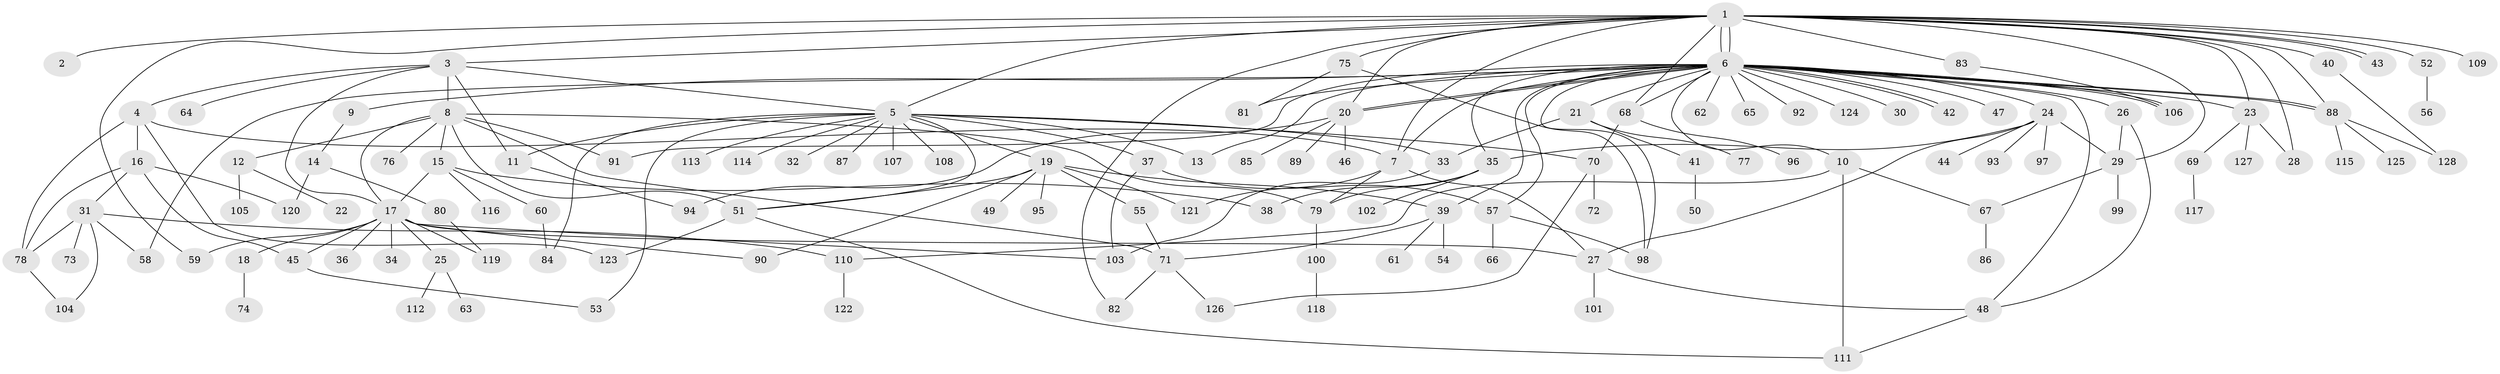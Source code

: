 // Generated by graph-tools (version 1.1) at 2025/01/03/09/25 03:01:41]
// undirected, 128 vertices, 191 edges
graph export_dot {
graph [start="1"]
  node [color=gray90,style=filled];
  1;
  2;
  3;
  4;
  5;
  6;
  7;
  8;
  9;
  10;
  11;
  12;
  13;
  14;
  15;
  16;
  17;
  18;
  19;
  20;
  21;
  22;
  23;
  24;
  25;
  26;
  27;
  28;
  29;
  30;
  31;
  32;
  33;
  34;
  35;
  36;
  37;
  38;
  39;
  40;
  41;
  42;
  43;
  44;
  45;
  46;
  47;
  48;
  49;
  50;
  51;
  52;
  53;
  54;
  55;
  56;
  57;
  58;
  59;
  60;
  61;
  62;
  63;
  64;
  65;
  66;
  67;
  68;
  69;
  70;
  71;
  72;
  73;
  74;
  75;
  76;
  77;
  78;
  79;
  80;
  81;
  82;
  83;
  84;
  85;
  86;
  87;
  88;
  89;
  90;
  91;
  92;
  93;
  94;
  95;
  96;
  97;
  98;
  99;
  100;
  101;
  102;
  103;
  104;
  105;
  106;
  107;
  108;
  109;
  110;
  111;
  112;
  113;
  114;
  115;
  116;
  117;
  118;
  119;
  120;
  121;
  122;
  123;
  124;
  125;
  126;
  127;
  128;
  1 -- 2;
  1 -- 3;
  1 -- 5;
  1 -- 6;
  1 -- 6;
  1 -- 7;
  1 -- 20;
  1 -- 23;
  1 -- 28;
  1 -- 29;
  1 -- 40;
  1 -- 43;
  1 -- 43;
  1 -- 52;
  1 -- 59;
  1 -- 68;
  1 -- 75;
  1 -- 82;
  1 -- 83;
  1 -- 88;
  1 -- 109;
  3 -- 4;
  3 -- 5;
  3 -- 8;
  3 -- 11;
  3 -- 17;
  3 -- 64;
  4 -- 7;
  4 -- 16;
  4 -- 78;
  4 -- 123;
  5 -- 11;
  5 -- 13;
  5 -- 19;
  5 -- 32;
  5 -- 33;
  5 -- 37;
  5 -- 51;
  5 -- 53;
  5 -- 70;
  5 -- 84;
  5 -- 87;
  5 -- 107;
  5 -- 108;
  5 -- 113;
  5 -- 114;
  6 -- 7;
  6 -- 9;
  6 -- 10;
  6 -- 13;
  6 -- 20;
  6 -- 20;
  6 -- 21;
  6 -- 23;
  6 -- 24;
  6 -- 26;
  6 -- 30;
  6 -- 35;
  6 -- 39;
  6 -- 42;
  6 -- 42;
  6 -- 47;
  6 -- 48;
  6 -- 57;
  6 -- 58;
  6 -- 62;
  6 -- 65;
  6 -- 68;
  6 -- 81;
  6 -- 88;
  6 -- 88;
  6 -- 91;
  6 -- 92;
  6 -- 98;
  6 -- 106;
  6 -- 106;
  6 -- 124;
  7 -- 27;
  7 -- 79;
  7 -- 121;
  8 -- 12;
  8 -- 15;
  8 -- 17;
  8 -- 51;
  8 -- 71;
  8 -- 76;
  8 -- 79;
  8 -- 91;
  9 -- 14;
  10 -- 67;
  10 -- 110;
  10 -- 111;
  11 -- 94;
  12 -- 22;
  12 -- 105;
  14 -- 80;
  14 -- 120;
  15 -- 17;
  15 -- 38;
  15 -- 60;
  15 -- 116;
  16 -- 31;
  16 -- 45;
  16 -- 78;
  16 -- 120;
  17 -- 18;
  17 -- 25;
  17 -- 27;
  17 -- 34;
  17 -- 36;
  17 -- 45;
  17 -- 59;
  17 -- 90;
  17 -- 103;
  17 -- 119;
  18 -- 74;
  19 -- 39;
  19 -- 49;
  19 -- 51;
  19 -- 55;
  19 -- 90;
  19 -- 95;
  19 -- 121;
  20 -- 46;
  20 -- 85;
  20 -- 89;
  20 -- 94;
  21 -- 33;
  21 -- 41;
  21 -- 77;
  23 -- 28;
  23 -- 69;
  23 -- 127;
  24 -- 27;
  24 -- 29;
  24 -- 35;
  24 -- 44;
  24 -- 93;
  24 -- 97;
  25 -- 63;
  25 -- 112;
  26 -- 29;
  26 -- 48;
  27 -- 48;
  27 -- 101;
  29 -- 67;
  29 -- 99;
  31 -- 58;
  31 -- 73;
  31 -- 78;
  31 -- 104;
  31 -- 110;
  33 -- 103;
  35 -- 38;
  35 -- 79;
  35 -- 102;
  37 -- 57;
  37 -- 103;
  39 -- 54;
  39 -- 61;
  39 -- 71;
  40 -- 128;
  41 -- 50;
  45 -- 53;
  48 -- 111;
  51 -- 111;
  51 -- 123;
  52 -- 56;
  55 -- 71;
  57 -- 66;
  57 -- 98;
  60 -- 84;
  67 -- 86;
  68 -- 70;
  68 -- 96;
  69 -- 117;
  70 -- 72;
  70 -- 126;
  71 -- 82;
  71 -- 126;
  75 -- 81;
  75 -- 98;
  78 -- 104;
  79 -- 100;
  80 -- 119;
  83 -- 106;
  88 -- 115;
  88 -- 125;
  88 -- 128;
  100 -- 118;
  110 -- 122;
}
